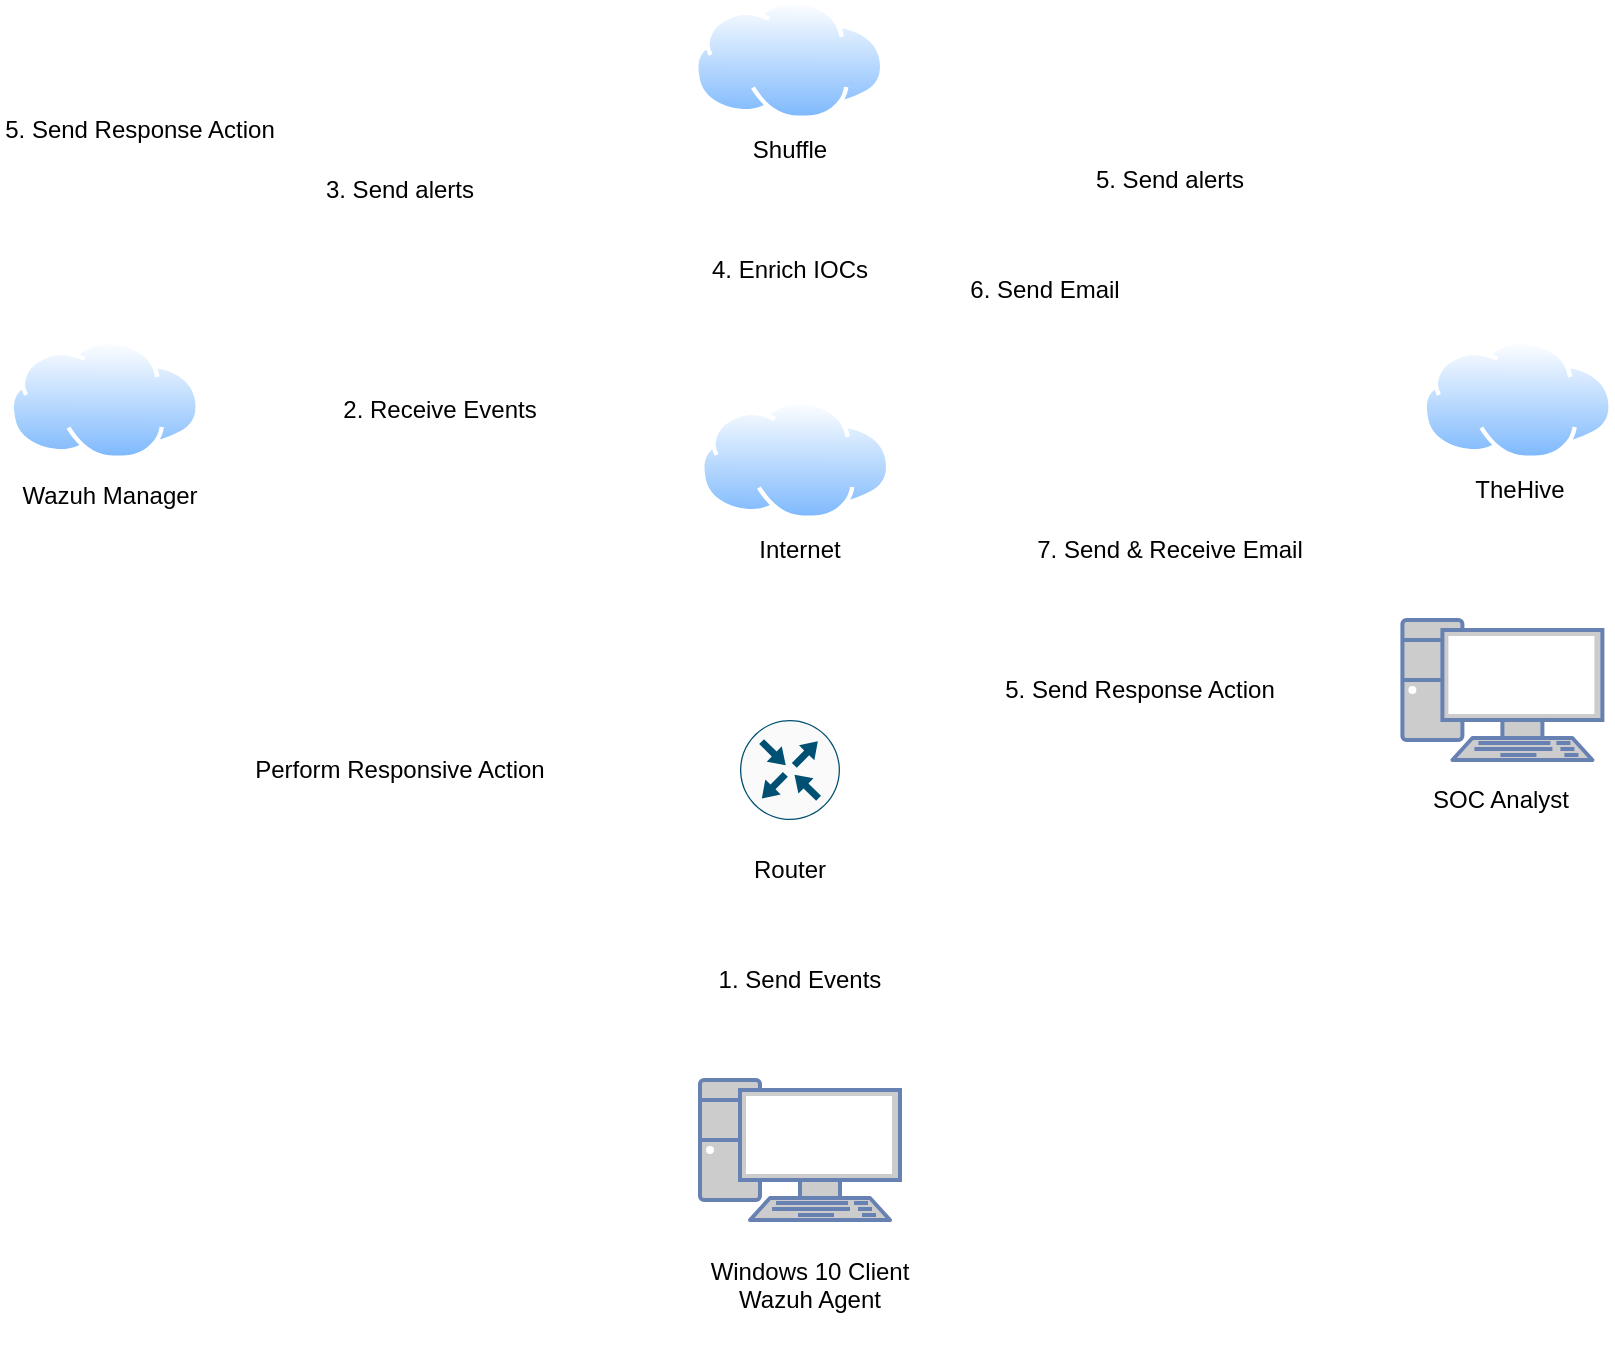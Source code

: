 <mxfile version="26.0.14">
  <diagram name="Page-1" id="v1lhMmhXJgqEqJpxl6g5">
    <mxGraphModel dx="1094" dy="506" grid="1" gridSize="10" guides="1" tooltips="1" connect="1" arrows="1" fold="1" page="1" pageScale="1" pageWidth="850" pageHeight="1100" math="0" shadow="0">
      <root>
        <mxCell id="0" />
        <mxCell id="1" parent="0" />
        <mxCell id="uDdsvfvilZhpTVK5jA3D-6" value="" style="sketch=0;points=[[0.5,0,0],[1,0.5,0],[0.5,1,0],[0,0.5,0],[0.145,0.145,0],[0.856,0.145,0],[0.855,0.856,0],[0.145,0.855,0]];verticalLabelPosition=bottom;html=1;verticalAlign=top;aspect=fixed;align=center;pointerEvents=1;shape=mxgraph.cisco19.rect;prIcon=router;fillColor=#FAFAFA;strokeColor=#005073;" vertex="1" parent="1">
          <mxGeometry x="400" y="410" width="50" height="50" as="geometry" />
        </mxCell>
        <mxCell id="uDdsvfvilZhpTVK5jA3D-8" value="Shuffle" style="text;strokeColor=none;align=center;fillColor=none;html=1;verticalAlign=middle;whiteSpace=wrap;rounded=0;" vertex="1" parent="1">
          <mxGeometry x="395" y="110" width="60" height="30" as="geometry" />
        </mxCell>
        <mxCell id="uDdsvfvilZhpTVK5jA3D-9" value="3. Send alerts" style="text;strokeColor=none;align=center;fillColor=none;html=1;verticalAlign=middle;whiteSpace=wrap;rounded=0;" vertex="1" parent="1">
          <mxGeometry x="190" y="130" width="80" height="30" as="geometry" />
        </mxCell>
        <mxCell id="uDdsvfvilZhpTVK5jA3D-10" value="2. Receive Events" style="text;strokeColor=none;align=center;fillColor=none;html=1;verticalAlign=middle;whiteSpace=wrap;rounded=0;" vertex="1" parent="1">
          <mxGeometry x="200" y="240" width="100" height="30" as="geometry" />
        </mxCell>
        <mxCell id="uDdsvfvilZhpTVK5jA3D-11" value="Wazuh Manager" style="text;strokeColor=none;align=center;fillColor=none;html=1;verticalAlign=middle;whiteSpace=wrap;rounded=0;" vertex="1" parent="1">
          <mxGeometry x="40" y="285" width="90" height="25" as="geometry" />
        </mxCell>
        <mxCell id="uDdsvfvilZhpTVK5jA3D-12" value="SOC Analyst" style="text;strokeColor=none;align=center;fillColor=none;html=1;verticalAlign=middle;whiteSpace=wrap;rounded=0;" vertex="1" parent="1">
          <mxGeometry x="741.2" y="440" width="78.8" height="20" as="geometry" />
        </mxCell>
        <mxCell id="uDdsvfvilZhpTVK5jA3D-13" value="Router" style="text;strokeColor=none;align=center;fillColor=none;html=1;verticalAlign=middle;whiteSpace=wrap;rounded=0;" vertex="1" parent="1">
          <mxGeometry x="395" y="470" width="60" height="30" as="geometry" />
        </mxCell>
        <mxCell id="uDdsvfvilZhpTVK5jA3D-14" value="Internet" style="text;strokeColor=none;align=center;fillColor=none;html=1;verticalAlign=middle;whiteSpace=wrap;rounded=0;" vertex="1" parent="1">
          <mxGeometry x="400" y="310" width="60" height="30" as="geometry" />
        </mxCell>
        <mxCell id="uDdsvfvilZhpTVK5jA3D-15" value="5. Send Response Action" style="text;strokeColor=none;align=center;fillColor=none;html=1;verticalAlign=middle;whiteSpace=wrap;rounded=0;" vertex="1" parent="1">
          <mxGeometry x="30" y="100" width="140" height="30" as="geometry" />
        </mxCell>
        <mxCell id="uDdsvfvilZhpTVK5jA3D-16" value="1. Send Events" style="text;strokeColor=none;align=center;fillColor=none;html=1;verticalAlign=middle;whiteSpace=wrap;rounded=0;" vertex="1" parent="1">
          <mxGeometry x="380" y="530" width="100" height="20" as="geometry" />
        </mxCell>
        <mxCell id="uDdsvfvilZhpTVK5jA3D-17" value="Windows 10 Client&lt;div&gt;Wazuh Agent&lt;/div&gt;&lt;div&gt;&amp;nbsp;&lt;/div&gt;" style="text;strokeColor=none;align=center;fillColor=none;html=1;verticalAlign=middle;whiteSpace=wrap;rounded=0;" vertex="1" parent="1">
          <mxGeometry x="380" y="690" width="110" height="20" as="geometry" />
        </mxCell>
        <mxCell id="uDdsvfvilZhpTVK5jA3D-18" value="Perform Responsive Action" style="text;strokeColor=none;align=center;fillColor=none;html=1;verticalAlign=middle;whiteSpace=wrap;rounded=0;" vertex="1" parent="1">
          <mxGeometry x="155" y="415" width="150" height="40" as="geometry" />
        </mxCell>
        <mxCell id="uDdsvfvilZhpTVK5jA3D-19" value="4. Enrich IOCs" style="text;strokeColor=none;align=center;fillColor=none;html=1;verticalAlign=middle;whiteSpace=wrap;rounded=0;" vertex="1" parent="1">
          <mxGeometry x="380" y="170" width="90" height="30" as="geometry" />
        </mxCell>
        <mxCell id="uDdsvfvilZhpTVK5jA3D-20" value="6. Send Email" style="text;strokeColor=none;align=center;fillColor=none;html=1;verticalAlign=middle;whiteSpace=wrap;rounded=0;" vertex="1" parent="1">
          <mxGeometry x="510" y="180" width="85" height="30" as="geometry" />
        </mxCell>
        <mxCell id="uDdsvfvilZhpTVK5jA3D-21" value="5. Send alerts" style="text;strokeColor=none;align=center;fillColor=none;html=1;verticalAlign=middle;whiteSpace=wrap;rounded=0;" vertex="1" parent="1">
          <mxGeometry x="570" y="130" width="90" height="20" as="geometry" />
        </mxCell>
        <mxCell id="uDdsvfvilZhpTVK5jA3D-24" value="7. Send &amp;amp; Receive Email" style="text;strokeColor=none;align=center;fillColor=none;html=1;verticalAlign=middle;whiteSpace=wrap;rounded=0;" vertex="1" parent="1">
          <mxGeometry x="545" y="315" width="140" height="20" as="geometry" />
        </mxCell>
        <mxCell id="uDdsvfvilZhpTVK5jA3D-25" value="5. Send Response Action" style="text;strokeColor=none;align=center;fillColor=none;html=1;verticalAlign=middle;whiteSpace=wrap;rounded=0;" vertex="1" parent="1">
          <mxGeometry x="530" y="380" width="140" height="30" as="geometry" />
        </mxCell>
        <mxCell id="uDdsvfvilZhpTVK5jA3D-26" value="TheHive" style="text;strokeColor=none;align=center;fillColor=none;html=1;verticalAlign=middle;whiteSpace=wrap;rounded=0;" vertex="1" parent="1">
          <mxGeometry x="760" y="280" width="60" height="30" as="geometry" />
        </mxCell>
        <mxCell id="uDdsvfvilZhpTVK5jA3D-27" value="" style="fontColor=#0066CC;verticalAlign=top;verticalLabelPosition=bottom;labelPosition=center;align=center;html=1;outlineConnect=0;fillColor=#CCCCCC;strokeColor=#6881B3;gradientColor=none;gradientDirection=north;strokeWidth=2;shape=mxgraph.networks.pc;" vertex="1" parent="1">
          <mxGeometry x="380" y="590" width="100" height="70" as="geometry" />
        </mxCell>
        <mxCell id="uDdsvfvilZhpTVK5jA3D-28" value="" style="fontColor=#0066CC;verticalAlign=top;verticalLabelPosition=bottom;labelPosition=center;align=center;html=1;outlineConnect=0;fillColor=#CCCCCC;strokeColor=#6881B3;gradientColor=none;gradientDirection=north;strokeWidth=2;shape=mxgraph.networks.pc;" vertex="1" parent="1">
          <mxGeometry x="731.2" y="360" width="100" height="70" as="geometry" />
        </mxCell>
        <mxCell id="uDdsvfvilZhpTVK5jA3D-29" value="" style="image;aspect=fixed;perimeter=ellipsePerimeter;html=1;align=center;shadow=0;dashed=0;spacingTop=3;image=img/lib/active_directory/internet_cloud.svg;" vertex="1" parent="1">
          <mxGeometry x="377" y="50" width="95.24" height="60" as="geometry" />
        </mxCell>
        <mxCell id="uDdsvfvilZhpTVK5jA3D-33" value="" style="image;aspect=fixed;perimeter=ellipsePerimeter;html=1;align=center;shadow=0;dashed=0;spacingTop=3;image=img/lib/active_directory/internet_cloud.svg;" vertex="1" parent="1">
          <mxGeometry x="741.2" y="220" width="95.24" height="60" as="geometry" />
        </mxCell>
        <mxCell id="uDdsvfvilZhpTVK5jA3D-34" value="" style="image;aspect=fixed;perimeter=ellipsePerimeter;html=1;align=center;shadow=0;dashed=0;spacingTop=3;image=img/lib/active_directory/internet_cloud.svg;" vertex="1" parent="1">
          <mxGeometry x="34.76" y="220" width="95.24" height="60" as="geometry" />
        </mxCell>
        <mxCell id="uDdsvfvilZhpTVK5jA3D-35" value="" style="image;aspect=fixed;perimeter=ellipsePerimeter;html=1;align=center;shadow=0;dashed=0;spacingTop=3;image=img/lib/active_directory/internet_cloud.svg;" vertex="1" parent="1">
          <mxGeometry x="380" y="250" width="95.24" height="60" as="geometry" />
        </mxCell>
      </root>
    </mxGraphModel>
  </diagram>
</mxfile>
